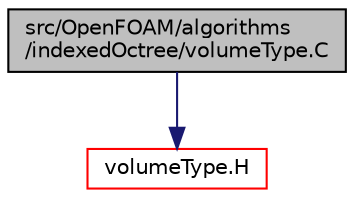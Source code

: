 digraph "src/OpenFOAM/algorithms/indexedOctree/volumeType.C"
{
  bgcolor="transparent";
  edge [fontname="Helvetica",fontsize="10",labelfontname="Helvetica",labelfontsize="10"];
  node [fontname="Helvetica",fontsize="10",shape=record];
  Node1 [label="src/OpenFOAM/algorithms\l/indexedOctree/volumeType.C",height=0.2,width=0.4,color="black", fillcolor="grey75", style="filled", fontcolor="black"];
  Node1 -> Node2 [color="midnightblue",fontsize="10",style="solid",fontname="Helvetica"];
  Node2 [label="volumeType.H",height=0.2,width=0.4,color="red",URL="$a07549.html"];
}
